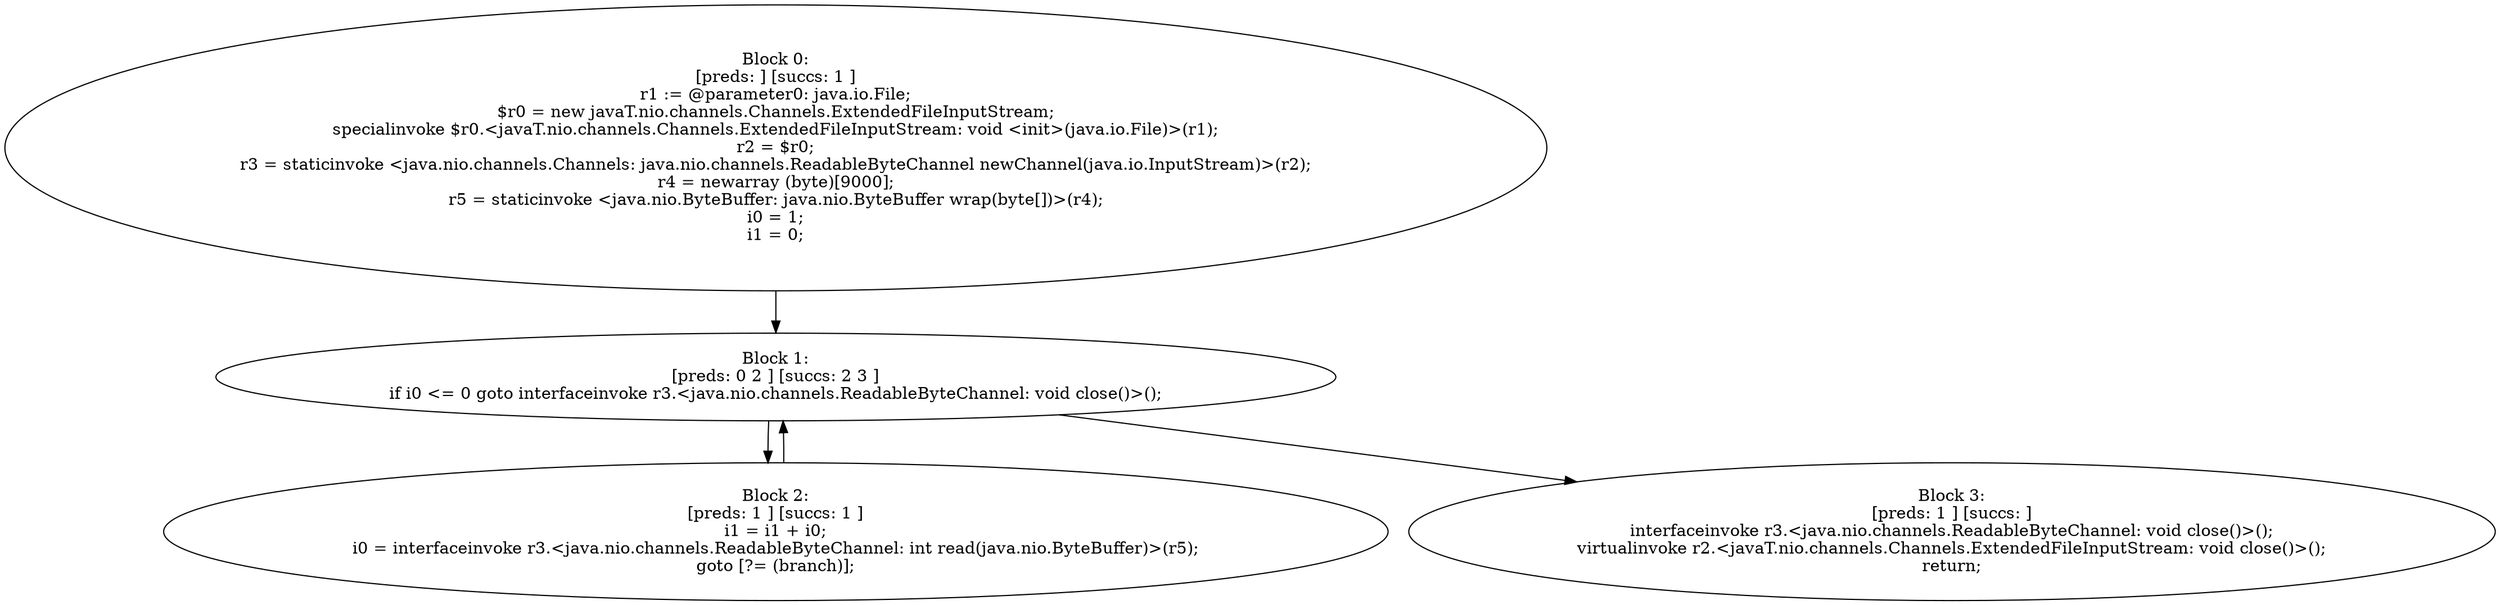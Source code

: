 digraph "unitGraph" {
    "Block 0:
[preds: ] [succs: 1 ]
r1 := @parameter0: java.io.File;
$r0 = new javaT.nio.channels.Channels.ExtendedFileInputStream;
specialinvoke $r0.<javaT.nio.channels.Channels.ExtendedFileInputStream: void <init>(java.io.File)>(r1);
r2 = $r0;
r3 = staticinvoke <java.nio.channels.Channels: java.nio.channels.ReadableByteChannel newChannel(java.io.InputStream)>(r2);
r4 = newarray (byte)[9000];
r5 = staticinvoke <java.nio.ByteBuffer: java.nio.ByteBuffer wrap(byte[])>(r4);
i0 = 1;
i1 = 0;
"
    "Block 1:
[preds: 0 2 ] [succs: 2 3 ]
if i0 <= 0 goto interfaceinvoke r3.<java.nio.channels.ReadableByteChannel: void close()>();
"
    "Block 2:
[preds: 1 ] [succs: 1 ]
i1 = i1 + i0;
i0 = interfaceinvoke r3.<java.nio.channels.ReadableByteChannel: int read(java.nio.ByteBuffer)>(r5);
goto [?= (branch)];
"
    "Block 3:
[preds: 1 ] [succs: ]
interfaceinvoke r3.<java.nio.channels.ReadableByteChannel: void close()>();
virtualinvoke r2.<javaT.nio.channels.Channels.ExtendedFileInputStream: void close()>();
return;
"
    "Block 0:
[preds: ] [succs: 1 ]
r1 := @parameter0: java.io.File;
$r0 = new javaT.nio.channels.Channels.ExtendedFileInputStream;
specialinvoke $r0.<javaT.nio.channels.Channels.ExtendedFileInputStream: void <init>(java.io.File)>(r1);
r2 = $r0;
r3 = staticinvoke <java.nio.channels.Channels: java.nio.channels.ReadableByteChannel newChannel(java.io.InputStream)>(r2);
r4 = newarray (byte)[9000];
r5 = staticinvoke <java.nio.ByteBuffer: java.nio.ByteBuffer wrap(byte[])>(r4);
i0 = 1;
i1 = 0;
"->"Block 1:
[preds: 0 2 ] [succs: 2 3 ]
if i0 <= 0 goto interfaceinvoke r3.<java.nio.channels.ReadableByteChannel: void close()>();
";
    "Block 1:
[preds: 0 2 ] [succs: 2 3 ]
if i0 <= 0 goto interfaceinvoke r3.<java.nio.channels.ReadableByteChannel: void close()>();
"->"Block 2:
[preds: 1 ] [succs: 1 ]
i1 = i1 + i0;
i0 = interfaceinvoke r3.<java.nio.channels.ReadableByteChannel: int read(java.nio.ByteBuffer)>(r5);
goto [?= (branch)];
";
    "Block 1:
[preds: 0 2 ] [succs: 2 3 ]
if i0 <= 0 goto interfaceinvoke r3.<java.nio.channels.ReadableByteChannel: void close()>();
"->"Block 3:
[preds: 1 ] [succs: ]
interfaceinvoke r3.<java.nio.channels.ReadableByteChannel: void close()>();
virtualinvoke r2.<javaT.nio.channels.Channels.ExtendedFileInputStream: void close()>();
return;
";
    "Block 2:
[preds: 1 ] [succs: 1 ]
i1 = i1 + i0;
i0 = interfaceinvoke r3.<java.nio.channels.ReadableByteChannel: int read(java.nio.ByteBuffer)>(r5);
goto [?= (branch)];
"->"Block 1:
[preds: 0 2 ] [succs: 2 3 ]
if i0 <= 0 goto interfaceinvoke r3.<java.nio.channels.ReadableByteChannel: void close()>();
";
}
